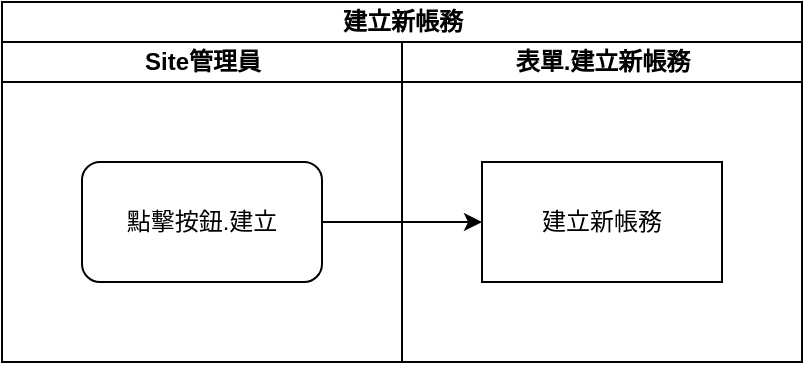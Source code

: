 <mxfile version="13.6.2" type="device"><diagram id="1oJ0urqNyTo2K4nA9cEf" name="第1頁"><mxGraphModel dx="1094" dy="634" grid="1" gridSize="10" guides="1" tooltips="1" connect="1" arrows="1" fold="1" page="1" pageScale="1" pageWidth="827" pageHeight="1169" math="0" shadow="0"><root><mxCell id="0"/><mxCell id="1" parent="0"/><mxCell id="D_qFLfiCtqIIBhIxInJf-1" value="建立新帳務" style="swimlane;html=1;childLayout=stackLayout;resizeParent=1;resizeParentMax=0;startSize=20;" parent="1" vertex="1"><mxGeometry x="80" y="40" width="400" height="180" as="geometry"/></mxCell><mxCell id="D_qFLfiCtqIIBhIxInJf-2" value="Site管理員" style="swimlane;html=1;startSize=20;" parent="D_qFLfiCtqIIBhIxInJf-1" vertex="1"><mxGeometry y="20" width="200" height="160" as="geometry"/></mxCell><mxCell id="D_qFLfiCtqIIBhIxInJf-5" value="點擊按鈕.建立" style="rounded=1;whiteSpace=wrap;html=1;" parent="D_qFLfiCtqIIBhIxInJf-2" vertex="1"><mxGeometry x="40" y="60" width="120" height="60" as="geometry"/></mxCell><mxCell id="D_qFLfiCtqIIBhIxInJf-3" value="表單.建立新帳務" style="swimlane;html=1;startSize=20;" parent="D_qFLfiCtqIIBhIxInJf-1" vertex="1"><mxGeometry x="200" y="20" width="200" height="160" as="geometry"/></mxCell><mxCell id="D_qFLfiCtqIIBhIxInJf-7" value="建立新帳務" style="rounded=0;whiteSpace=wrap;html=1;" parent="D_qFLfiCtqIIBhIxInJf-3" vertex="1"><mxGeometry x="40" y="60" width="120" height="60" as="geometry"/></mxCell><mxCell id="D_qFLfiCtqIIBhIxInJf-8" style="edgeStyle=orthogonalEdgeStyle;rounded=0;orthogonalLoop=1;jettySize=auto;html=1;exitX=1;exitY=0.5;exitDx=0;exitDy=0;entryX=0;entryY=0.5;entryDx=0;entryDy=0;" parent="D_qFLfiCtqIIBhIxInJf-1" source="D_qFLfiCtqIIBhIxInJf-5" target="D_qFLfiCtqIIBhIxInJf-7" edge="1"><mxGeometry relative="1" as="geometry"/></mxCell></root></mxGraphModel></diagram></mxfile>
